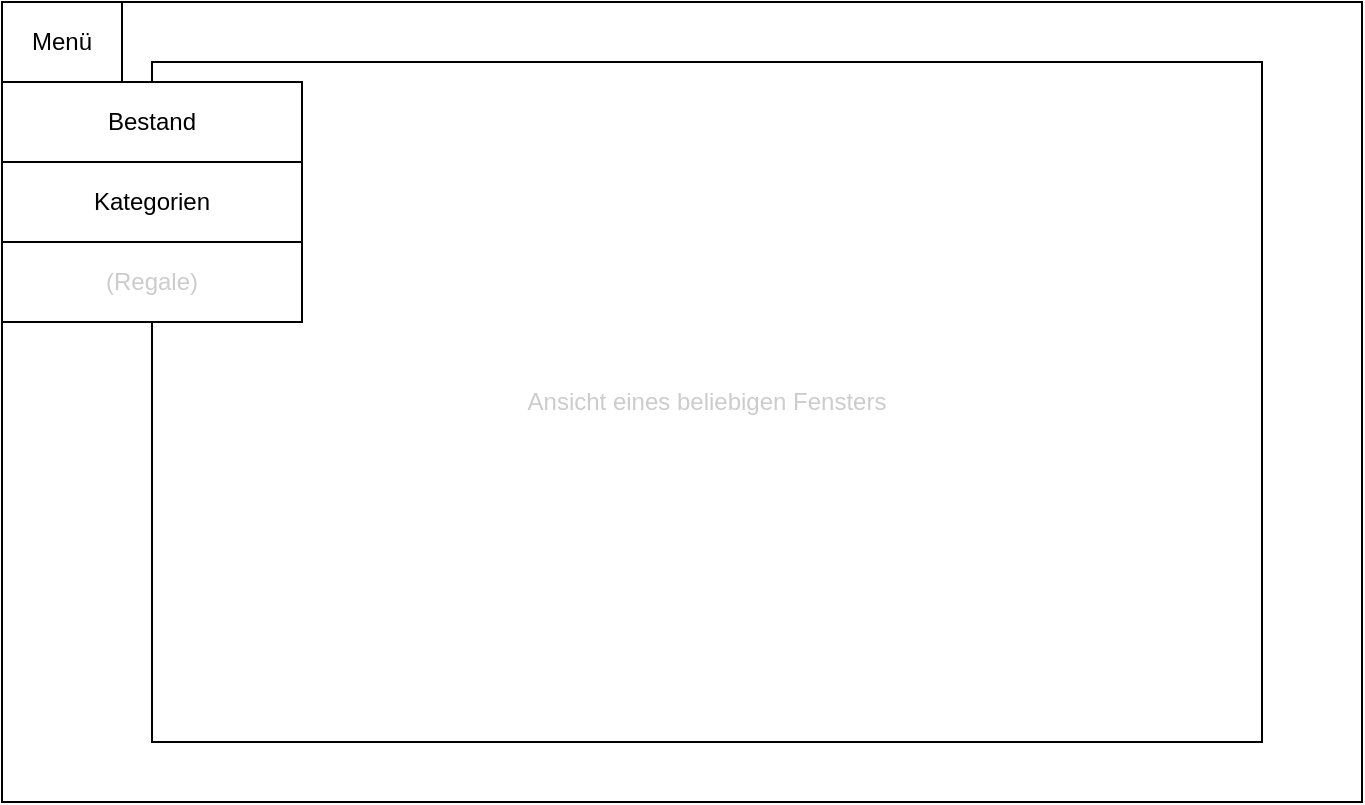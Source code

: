 <mxfile version="12.2.2" type="device" pages="1"><diagram id="PckJyXV3iEGW6bOxJ1xE" name="Page-1"><mxGraphModel dx="1072" dy="792" grid="1" gridSize="10" guides="1" tooltips="1" connect="1" arrows="1" fold="1" page="1" pageScale="1" pageWidth="827" pageHeight="1169" math="0" shadow="0"><root><mxCell id="0"/><mxCell id="1" parent="0"/><mxCell id="VKpIhNXiRm7qf5Vu8UK7-1" value="" style="rounded=0;whiteSpace=wrap;html=1;" parent="1" vertex="1"><mxGeometry x="80" y="120" width="680" height="400" as="geometry"/></mxCell><mxCell id="qV1TgHUrIU8XP7kCkdbu-1" value="&lt;font color=&quot;#cccccc&quot;&gt;Ansicht eines beliebigen Fensters&lt;/font&gt;" style="rounded=0;whiteSpace=wrap;html=1;" vertex="1" parent="1"><mxGeometry x="155" y="150" width="555" height="340" as="geometry"/></mxCell><mxCell id="LQYToMM1jMwJXV3XNA94-1" value="Menü" style="rounded=0;whiteSpace=wrap;html=1;" parent="1" vertex="1"><mxGeometry x="80" y="120" width="60" height="40" as="geometry"/></mxCell><mxCell id="LQYToMM1jMwJXV3XNA94-2" value="Bestand" style="rounded=0;whiteSpace=wrap;html=1;" parent="1" vertex="1"><mxGeometry x="80" y="160" width="150" height="40" as="geometry"/></mxCell><mxCell id="LQYToMM1jMwJXV3XNA94-7" value="&lt;font color=&quot;#cccccc&quot;&gt;(Regale)&lt;/font&gt;" style="rounded=0;whiteSpace=wrap;html=1;" parent="1" vertex="1"><mxGeometry x="80" y="240" width="150" height="40" as="geometry"/></mxCell><mxCell id="LQYToMM1jMwJXV3XNA94-8" value="Kategorien" style="rounded=0;whiteSpace=wrap;html=1;" parent="1" vertex="1"><mxGeometry x="80" y="200" width="150" height="40" as="geometry"/></mxCell></root></mxGraphModel></diagram></mxfile>